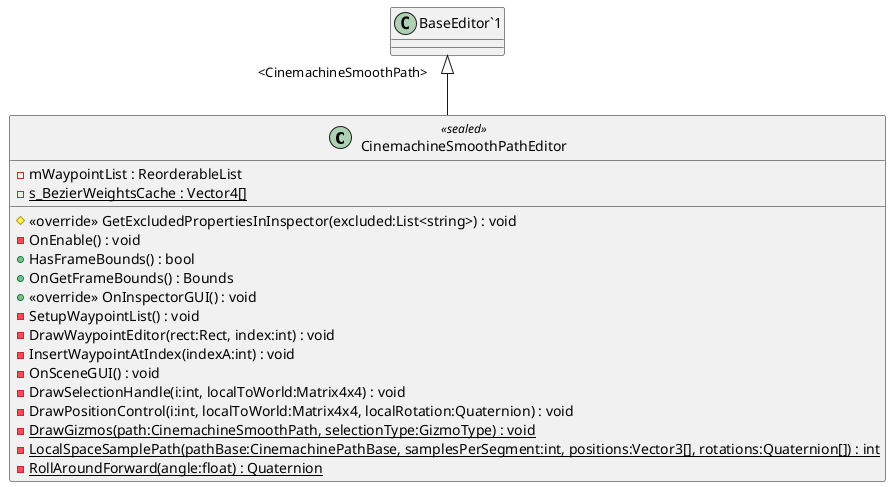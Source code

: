 @startuml
class CinemachineSmoothPathEditor <<sealed>> {
    - mWaypointList : ReorderableList
    # <<override>> GetExcludedPropertiesInInspector(excluded:List<string>) : void
    - OnEnable() : void
    + HasFrameBounds() : bool
    + OnGetFrameBounds() : Bounds
    + <<override>> OnInspectorGUI() : void
    - SetupWaypointList() : void
    - DrawWaypointEditor(rect:Rect, index:int) : void
    - InsertWaypointAtIndex(indexA:int) : void
    - OnSceneGUI() : void
    - DrawSelectionHandle(i:int, localToWorld:Matrix4x4) : void
    - DrawPositionControl(i:int, localToWorld:Matrix4x4, localRotation:Quaternion) : void
    {static} - DrawGizmos(path:CinemachineSmoothPath, selectionType:GizmoType) : void
    {static} - s_BezierWeightsCache : Vector4[]
    {static} - LocalSpaceSamplePath(pathBase:CinemachinePathBase, samplesPerSegment:int, positions:Vector3[], rotations:Quaternion[]) : int
    {static} - RollAroundForward(angle:float) : Quaternion
}
"BaseEditor`1" "<CinemachineSmoothPath>" <|-- CinemachineSmoothPathEditor
@enduml
